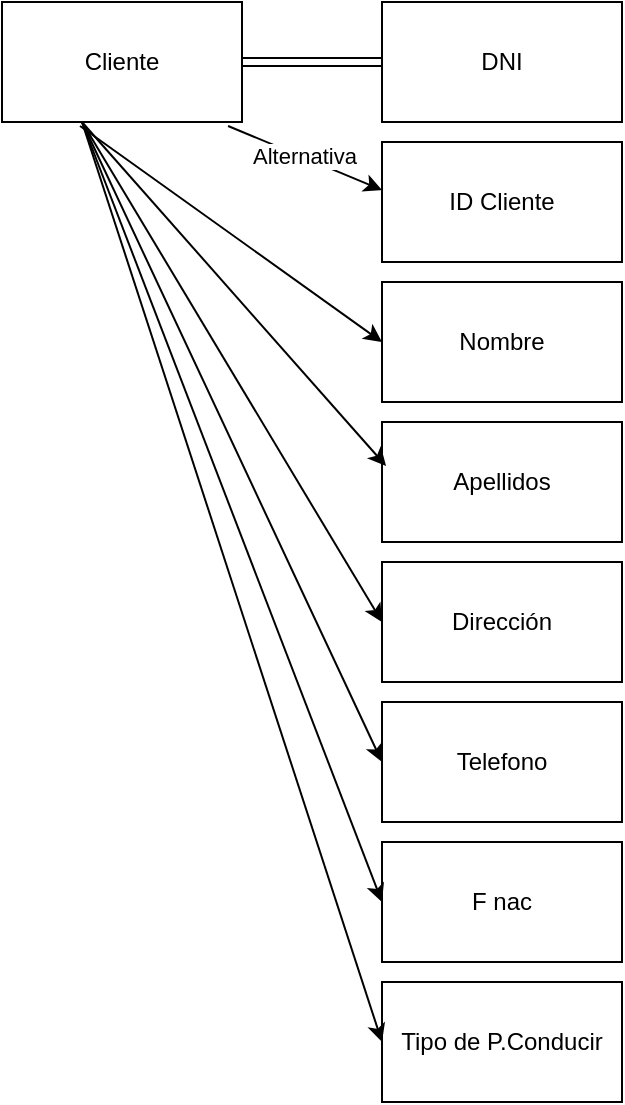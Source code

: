 <mxfile version="24.7.17">
  <diagram name="Página-1" id="f1BT7bsBkm3sxmf3YAM5">
    <mxGraphModel dx="472" dy="745" grid="1" gridSize="10" guides="1" tooltips="1" connect="1" arrows="1" fold="1" page="1" pageScale="1" pageWidth="827" pageHeight="1169" math="0" shadow="0">
      <root>
        <mxCell id="0" />
        <mxCell id="1" parent="0" />
        <mxCell id="wPLNWbKmPA-c027tALPM-10" value="Cliente" style="rounded=0;whiteSpace=wrap;html=1;" vertex="1" parent="1">
          <mxGeometry x="40" y="80" width="120" height="60" as="geometry" />
        </mxCell>
        <mxCell id="wPLNWbKmPA-c027tALPM-11" value="DNI" style="rounded=0;whiteSpace=wrap;html=1;" vertex="1" parent="1">
          <mxGeometry x="230" y="80" width="120" height="60" as="geometry" />
        </mxCell>
        <mxCell id="wPLNWbKmPA-c027tALPM-12" value="" style="shape=link;html=1;rounded=0;" edge="1" parent="1">
          <mxGeometry width="100" relative="1" as="geometry">
            <mxPoint x="160" y="110" as="sourcePoint" />
            <mxPoint x="230" y="110" as="targetPoint" />
          </mxGeometry>
        </mxCell>
        <mxCell id="wPLNWbKmPA-c027tALPM-13" value="ID Cliente" style="rounded=0;whiteSpace=wrap;html=1;" vertex="1" parent="1">
          <mxGeometry x="230" y="150" width="120" height="60" as="geometry" />
        </mxCell>
        <mxCell id="wPLNWbKmPA-c027tALPM-14" value="Nombre" style="rounded=0;whiteSpace=wrap;html=1;" vertex="1" parent="1">
          <mxGeometry x="230" y="220" width="120" height="60" as="geometry" />
        </mxCell>
        <mxCell id="wPLNWbKmPA-c027tALPM-15" value="Apellidos" style="rounded=0;whiteSpace=wrap;html=1;" vertex="1" parent="1">
          <mxGeometry x="230" y="290" width="120" height="60" as="geometry" />
        </mxCell>
        <mxCell id="wPLNWbKmPA-c027tALPM-16" value="Dirección" style="rounded=0;whiteSpace=wrap;html=1;" vertex="1" parent="1">
          <mxGeometry x="230" y="360" width="120" height="60" as="geometry" />
        </mxCell>
        <mxCell id="wPLNWbKmPA-c027tALPM-17" value="Telefono" style="rounded=0;whiteSpace=wrap;html=1;" vertex="1" parent="1">
          <mxGeometry x="230" y="430" width="120" height="60" as="geometry" />
        </mxCell>
        <mxCell id="wPLNWbKmPA-c027tALPM-18" value="F nac" style="rounded=0;whiteSpace=wrap;html=1;" vertex="1" parent="1">
          <mxGeometry x="230" y="500" width="120" height="60" as="geometry" />
        </mxCell>
        <mxCell id="wPLNWbKmPA-c027tALPM-19" value="" style="endArrow=classic;html=1;rounded=0;exitX=0.942;exitY=1.033;exitDx=0;exitDy=0;exitPerimeter=0;entryX=0;entryY=0.4;entryDx=0;entryDy=0;entryPerimeter=0;" edge="1" parent="1" source="wPLNWbKmPA-c027tALPM-10" target="wPLNWbKmPA-c027tALPM-13">
          <mxGeometry relative="1" as="geometry">
            <mxPoint x="100" y="170" as="sourcePoint" />
            <mxPoint x="200" y="170" as="targetPoint" />
          </mxGeometry>
        </mxCell>
        <mxCell id="wPLNWbKmPA-c027tALPM-22" value="Alternativa" style="edgeLabel;html=1;align=center;verticalAlign=middle;resizable=0;points=[];" vertex="1" connectable="0" parent="wPLNWbKmPA-c027tALPM-19">
          <mxGeometry x="-0.03" y="2" relative="1" as="geometry">
            <mxPoint y="1" as="offset" />
          </mxGeometry>
        </mxCell>
        <mxCell id="wPLNWbKmPA-c027tALPM-23" value="Tipo de P.Conducir" style="rounded=0;whiteSpace=wrap;html=1;" vertex="1" parent="1">
          <mxGeometry x="230" y="570" width="120" height="60" as="geometry" />
        </mxCell>
        <mxCell id="wPLNWbKmPA-c027tALPM-24" value="" style="endArrow=classic;html=1;rounded=0;exitX=0.325;exitY=1.033;exitDx=0;exitDy=0;exitPerimeter=0;entryX=0;entryY=0.5;entryDx=0;entryDy=0;" edge="1" parent="1" source="wPLNWbKmPA-c027tALPM-10" target="wPLNWbKmPA-c027tALPM-14">
          <mxGeometry relative="1" as="geometry">
            <mxPoint x="200" y="440" as="sourcePoint" />
            <mxPoint x="300" y="440" as="targetPoint" />
          </mxGeometry>
        </mxCell>
        <mxCell id="wPLNWbKmPA-c027tALPM-26" value="" style="endArrow=classic;html=1;rounded=0;exitX=0.333;exitY=1;exitDx=0;exitDy=0;exitPerimeter=0;entryX=0.017;entryY=0.367;entryDx=0;entryDy=0;entryPerimeter=0;" edge="1" parent="1" source="wPLNWbKmPA-c027tALPM-10" target="wPLNWbKmPA-c027tALPM-15">
          <mxGeometry relative="1" as="geometry">
            <mxPoint x="90" y="140" as="sourcePoint" />
            <mxPoint x="201" y="252" as="targetPoint" />
          </mxGeometry>
        </mxCell>
        <mxCell id="wPLNWbKmPA-c027tALPM-27" value="" style="endArrow=classic;html=1;rounded=0;entryX=0;entryY=0.5;entryDx=0;entryDy=0;" edge="1" parent="1" target="wPLNWbKmPA-c027tALPM-16">
          <mxGeometry relative="1" as="geometry">
            <mxPoint x="80" y="140" as="sourcePoint" />
            <mxPoint x="181" y="252" as="targetPoint" />
          </mxGeometry>
        </mxCell>
        <mxCell id="wPLNWbKmPA-c027tALPM-28" value="" style="endArrow=classic;html=1;rounded=0;exitX=0.658;exitY=0.967;exitDx=0;exitDy=0;exitPerimeter=0;entryX=0;entryY=0.5;entryDx=0;entryDy=0;" edge="1" parent="1" target="wPLNWbKmPA-c027tALPM-17">
          <mxGeometry relative="1" as="geometry">
            <mxPoint x="80" y="140" as="sourcePoint" />
            <mxPoint x="191" y="252" as="targetPoint" />
          </mxGeometry>
        </mxCell>
        <mxCell id="wPLNWbKmPA-c027tALPM-29" value="" style="endArrow=classic;html=1;rounded=0;entryX=0;entryY=0.5;entryDx=0;entryDy=0;" edge="1" parent="1" target="wPLNWbKmPA-c027tALPM-18">
          <mxGeometry relative="1" as="geometry">
            <mxPoint x="80" y="140" as="sourcePoint" />
            <mxPoint x="270" y="290" as="targetPoint" />
          </mxGeometry>
        </mxCell>
        <mxCell id="wPLNWbKmPA-c027tALPM-30" value="" style="endArrow=classic;html=1;rounded=0;entryX=0;entryY=0.5;entryDx=0;entryDy=0;" edge="1" parent="1" target="wPLNWbKmPA-c027tALPM-23">
          <mxGeometry relative="1" as="geometry">
            <mxPoint x="80" y="140" as="sourcePoint" />
            <mxPoint x="280" y="300" as="targetPoint" />
          </mxGeometry>
        </mxCell>
      </root>
    </mxGraphModel>
  </diagram>
</mxfile>

